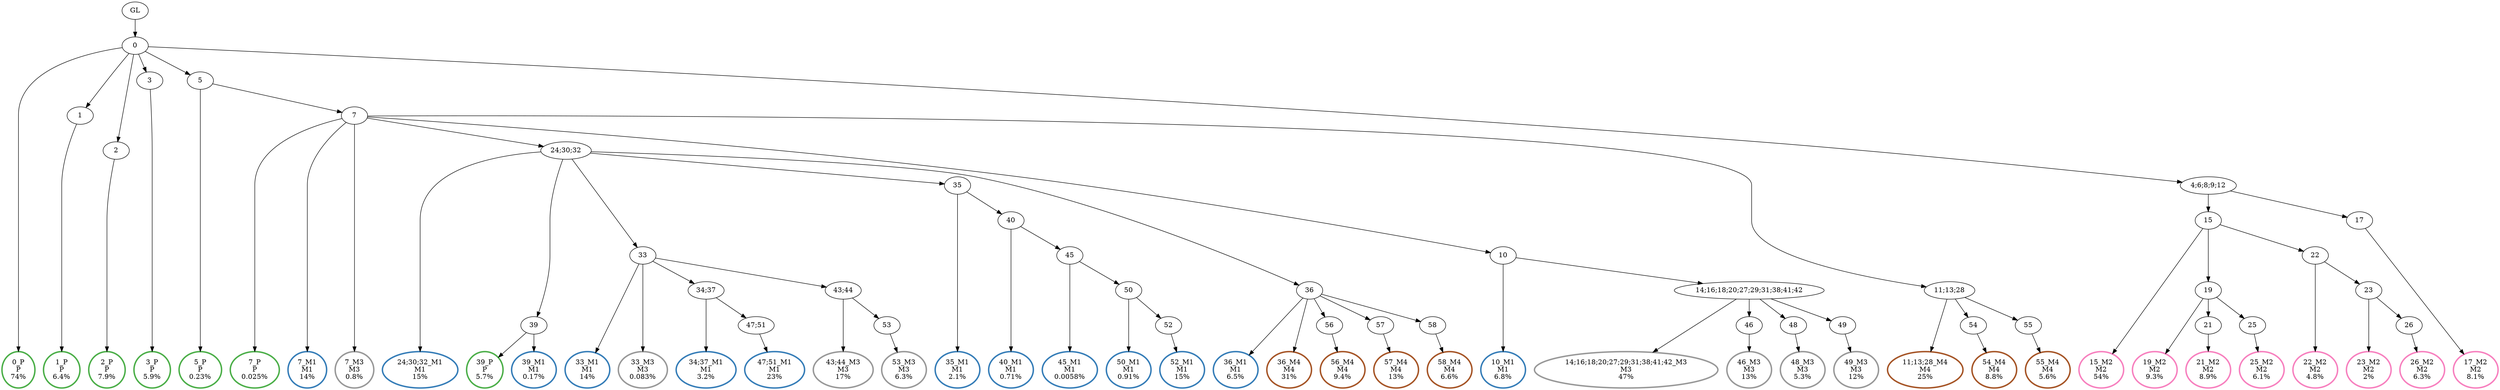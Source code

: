 digraph T {
	{
		rank=same
		80 [penwidth=3,colorscheme=set19,color=3,label="0_P\nP\n74%"]
		78 [penwidth=3,colorscheme=set19,color=3,label="1_P\nP\n6.4%"]
		76 [penwidth=3,colorscheme=set19,color=3,label="2_P\nP\n7.9%"]
		74 [penwidth=3,colorscheme=set19,color=3,label="3_P\nP\n5.9%"]
		72 [penwidth=3,colorscheme=set19,color=3,label="5_P\nP\n0.23%"]
		70 [penwidth=3,colorscheme=set19,color=3,label="7_P\nP\n0.025%"]
		67 [penwidth=3,colorscheme=set19,color=3,label="39_P\nP\n5.7%"]
		66 [penwidth=3,colorscheme=set19,color=2,label="7_M1\nM1\n14%"]
		64 [penwidth=3,colorscheme=set19,color=2,label="10_M1\nM1\n6.8%"]
		63 [penwidth=3,colorscheme=set19,color=2,label="24;30;32_M1\nM1\n15%"]
		61 [penwidth=3,colorscheme=set19,color=2,label="33_M1\nM1\n14%"]
		59 [penwidth=3,colorscheme=set19,color=2,label="34;37_M1\nM1\n3.2%"]
		57 [penwidth=3,colorscheme=set19,color=2,label="47;51_M1\nM1\n23%"]
		55 [penwidth=3,colorscheme=set19,color=2,label="35_M1\nM1\n2.1%"]
		53 [penwidth=3,colorscheme=set19,color=2,label="40_M1\nM1\n0.71%"]
		51 [penwidth=3,colorscheme=set19,color=2,label="45_M1\nM1\n0.0058%"]
		49 [penwidth=3,colorscheme=set19,color=2,label="50_M1\nM1\n0.91%"]
		47 [penwidth=3,colorscheme=set19,color=2,label="52_M1\nM1\n15%"]
		45 [penwidth=3,colorscheme=set19,color=2,label="36_M1\nM1\n6.5%"]
		44 [penwidth=3,colorscheme=set19,color=2,label="39_M1\nM1\n0.17%"]
		41 [penwidth=3,colorscheme=set19,color=8,label="15_M2\nM2\n54%"]
		39 [penwidth=3,colorscheme=set19,color=8,label="19_M2\nM2\n9.3%"]
		37 [penwidth=3,colorscheme=set19,color=8,label="21_M2\nM2\n8.9%"]
		35 [penwidth=3,colorscheme=set19,color=8,label="25_M2\nM2\n6.1%"]
		33 [penwidth=3,colorscheme=set19,color=8,label="22_M2\nM2\n4.8%"]
		31 [penwidth=3,colorscheme=set19,color=8,label="23_M2\nM2\n2%"]
		29 [penwidth=3,colorscheme=set19,color=8,label="26_M2\nM2\n6.3%"]
		27 [penwidth=3,colorscheme=set19,color=8,label="17_M2\nM2\n8.1%"]
		26 [penwidth=3,colorscheme=set19,color=9,label="7_M3\nM3\n0.8%"]
		24 [penwidth=3,colorscheme=set19,color=9,label="14;16;18;20;27;29;31;38;41;42_M3\nM3\n47%"]
		22 [penwidth=3,colorscheme=set19,color=9,label="46_M3\nM3\n13%"]
		20 [penwidth=3,colorscheme=set19,color=9,label="48_M3\nM3\n5.3%"]
		18 [penwidth=3,colorscheme=set19,color=9,label="49_M3\nM3\n12%"]
		17 [penwidth=3,colorscheme=set19,color=9,label="33_M3\nM3\n0.083%"]
		15 [penwidth=3,colorscheme=set19,color=9,label="43;44_M3\nM3\n17%"]
		13 [penwidth=3,colorscheme=set19,color=9,label="53_M3\nM3\n6.3%"]
		11 [penwidth=3,colorscheme=set19,color=7,label="11;13;28_M4\nM4\n25%"]
		9 [penwidth=3,colorscheme=set19,color=7,label="54_M4\nM4\n8.8%"]
		7 [penwidth=3,colorscheme=set19,color=7,label="55_M4\nM4\n5.6%"]
		6 [penwidth=3,colorscheme=set19,color=7,label="36_M4\nM4\n31%"]
		4 [penwidth=3,colorscheme=set19,color=7,label="56_M4\nM4\n9.4%"]
		2 [penwidth=3,colorscheme=set19,color=7,label="57_M4\nM4\n13%"]
		0 [penwidth=3,colorscheme=set19,color=7,label="58_M4\nM4\n6.6%"]
	}
	82 [label="GL"]
	81 [label="0"]
	79 [label="1"]
	77 [label="2"]
	75 [label="3"]
	73 [label="5"]
	71 [label="7"]
	69 [label="24;30;32"]
	68 [label="39"]
	65 [label="10"]
	62 [label="33"]
	60 [label="34;37"]
	58 [label="47;51"]
	56 [label="35"]
	54 [label="40"]
	52 [label="45"]
	50 [label="50"]
	48 [label="52"]
	46 [label="36"]
	43 [label="4;6;8;9;12"]
	42 [label="15"]
	40 [label="19"]
	38 [label="21"]
	36 [label="25"]
	34 [label="22"]
	32 [label="23"]
	30 [label="26"]
	28 [label="17"]
	25 [label="14;16;18;20;27;29;31;38;41;42"]
	23 [label="46"]
	21 [label="48"]
	19 [label="49"]
	16 [label="43;44"]
	14 [label="53"]
	12 [label="11;13;28"]
	10 [label="54"]
	8 [label="55"]
	5 [label="56"]
	3 [label="57"]
	1 [label="58"]
	82 -> 81
	81 -> 80
	81 -> 79
	81 -> 77
	81 -> 75
	81 -> 73
	81 -> 43
	79 -> 78
	77 -> 76
	75 -> 74
	73 -> 72
	73 -> 71
	71 -> 70
	71 -> 69
	71 -> 66
	71 -> 65
	71 -> 26
	71 -> 12
	69 -> 68
	69 -> 63
	69 -> 62
	69 -> 56
	69 -> 46
	68 -> 67
	68 -> 44
	65 -> 64
	65 -> 25
	62 -> 61
	62 -> 60
	62 -> 17
	62 -> 16
	60 -> 59
	60 -> 58
	58 -> 57
	56 -> 55
	56 -> 54
	54 -> 53
	54 -> 52
	52 -> 51
	52 -> 50
	50 -> 49
	50 -> 48
	48 -> 47
	46 -> 45
	46 -> 6
	46 -> 5
	46 -> 3
	46 -> 1
	43 -> 42
	43 -> 28
	42 -> 41
	42 -> 40
	42 -> 34
	40 -> 39
	40 -> 38
	40 -> 36
	38 -> 37
	36 -> 35
	34 -> 33
	34 -> 32
	32 -> 31
	32 -> 30
	30 -> 29
	28 -> 27
	25 -> 24
	25 -> 23
	25 -> 21
	25 -> 19
	23 -> 22
	21 -> 20
	19 -> 18
	16 -> 15
	16 -> 14
	14 -> 13
	12 -> 11
	12 -> 10
	12 -> 8
	10 -> 9
	8 -> 7
	5 -> 4
	3 -> 2
	1 -> 0
}
